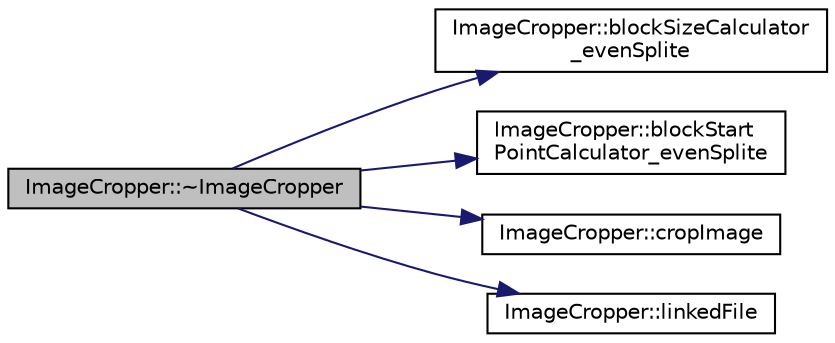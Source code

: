 digraph "ImageCropper::~ImageCropper"
{
  edge [fontname="Helvetica",fontsize="10",labelfontname="Helvetica",labelfontsize="10"];
  node [fontname="Helvetica",fontsize="10",shape=record];
  rankdir="LR";
  Node1 [label="ImageCropper::~ImageCropper",height=0.2,width=0.4,color="black", fillcolor="grey75", style="filled", fontcolor="black"];
  Node1 -> Node2 [color="midnightblue",fontsize="10",style="solid",fontname="Helvetica"];
  Node2 [label="ImageCropper::blockSizeCalculator\l_evenSplite",height=0.2,width=0.4,color="black", fillcolor="white", style="filled",URL="$class_image_cropper.html#ab0cb97e2922370c6b95303e4bf34656f"];
  Node1 -> Node3 [color="midnightblue",fontsize="10",style="solid",fontname="Helvetica"];
  Node3 [label="ImageCropper::blockStart\lPointCalculator_evenSplite",height=0.2,width=0.4,color="black", fillcolor="white", style="filled",URL="$class_image_cropper.html#a440ea2f358a92ae72c57e68f4fb65823"];
  Node1 -> Node4 [color="midnightblue",fontsize="10",style="solid",fontname="Helvetica"];
  Node4 [label="ImageCropper::cropImage",height=0.2,width=0.4,color="black", fillcolor="white", style="filled",URL="$class_image_cropper.html#a551ae2d897c1cb1a23810f8c3413c3c8"];
  Node1 -> Node5 [color="midnightblue",fontsize="10",style="solid",fontname="Helvetica"];
  Node5 [label="ImageCropper::linkedFile",height=0.2,width=0.4,color="black", fillcolor="white", style="filled",URL="$class_image_cropper.html#a6f8679f2598cebc9f8181acfcec41d58"];
}
